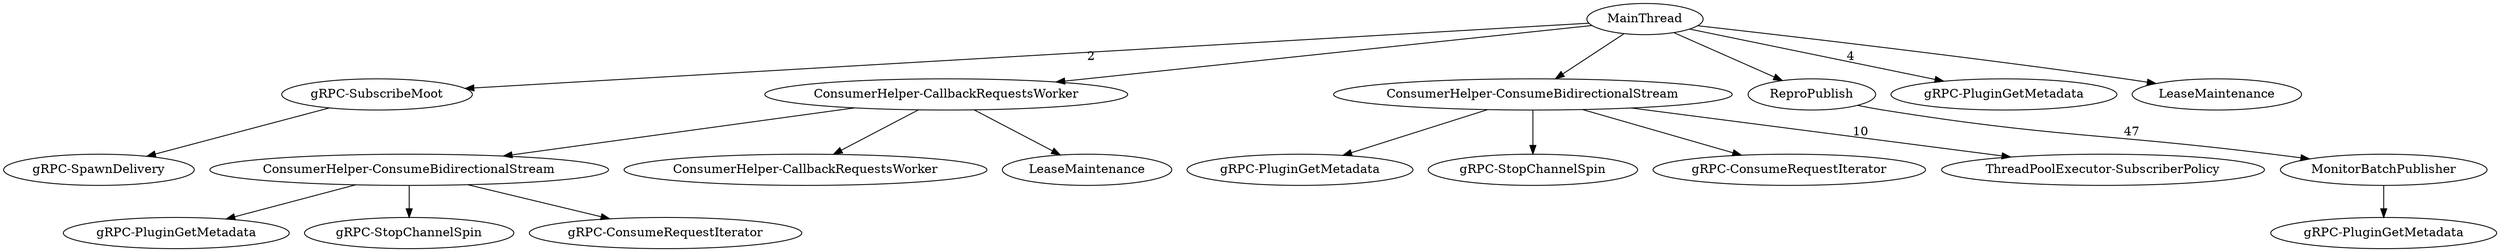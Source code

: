 digraph G {
subgraph  {
subgraph  {
}

"Thread-gRPC-SubscribeMoot" -> "Thread-gRPC-SpawnDelivery";
}

subgraph  {
}

subgraph  {
subgraph  {
}

subgraph  {
subgraph  {
}

subgraph  {
}

subgraph  {
}

"Thread-ConsumerHelper-ConsumeBidirectionalStream+" -> "Thread-gRPC-PluginGetMetadata+++++++++";
"Thread-ConsumerHelper-ConsumeBidirectionalStream+" -> "Thread-gRPC-StopChannelSpin+";
"Thread-ConsumerHelper-ConsumeBidirectionalStream+" -> "Thread-gRPC-ConsumeRequestIterator+";
}

subgraph  {
}

"Thread-ConsumerHelper-CallbackRequestsWorker" -> "Thread-ConsumerHelper-CallbackRequestsWorker+";
"Thread-ConsumerHelper-CallbackRequestsWorker" -> "Thread-ConsumerHelper-ConsumeBidirectionalStream+";
"Thread-ConsumerHelper-CallbackRequestsWorker" -> "Thread-LeaseMaintenance+";
}

subgraph  {
subgraph  {
}

subgraph  {
}

subgraph  {
}

subgraph  {
}

"Thread-ConsumerHelper-ConsumeBidirectionalStream" -> "Thread-gRPC-PluginGetMetadata++";
"Thread-ConsumerHelper-ConsumeBidirectionalStream" -> "Thread-gRPC-StopChannelSpin";
"Thread-ConsumerHelper-ConsumeBidirectionalStream" -> "Thread-gRPC-ConsumeRequestIterator";
"Thread-ConsumerHelper-ConsumeBidirectionalStream" -> "ThreadPoolExecutor-SubscriberPolicy"  [label=10];
}

subgraph  {
}

subgraph  {
subgraph  {
subgraph  {
}

"Thread-MonitorBatchPublisher" -> "Thread-gRPC-PluginGetMetadata+++";
}

"Thread-ReproPublish" -> "Thread-MonitorBatchPublisher"  [label=47];
}

MainThread -> "Thread-gRPC-SubscribeMoot"  [label=2];
MainThread -> "Thread-gRPC-PluginGetMetadata"  [label=4];
MainThread -> "Thread-ConsumerHelper-CallbackRequestsWorker";
MainThread -> "Thread-ConsumerHelper-ConsumeBidirectionalStream";
MainThread -> "Thread-LeaseMaintenance";
MainThread -> "Thread-ReproPublish";
"Thread-ConsumerHelper-ConsumeBidirectionalStream" [label="ConsumerHelper-ConsumeBidirectionalStream"];
"Thread-gRPC-PluginGetMetadata" [label="gRPC-PluginGetMetadata"];
"Thread-gRPC-ConsumeRequestIterator" [label="gRPC-ConsumeRequestIterator"];
"Thread-ConsumerHelper-CallbackRequestsWorker+" [label="ConsumerHelper-CallbackRequestsWorker"];
"Thread-MonitorBatchPublisher" [label=MonitorBatchPublisher];
"Thread-gRPC-PluginGetMetadata+++" [label="gRPC-PluginGetMetadata"];
"Thread-ReproPublish" [label=ReproPublish];
"Thread-gRPC-PluginGetMetadata+++++++++" [label="gRPC-PluginGetMetadata"];
"Thread-gRPC-SpawnDelivery" [label="gRPC-SpawnDelivery"];
"Thread-gRPC-ConsumeRequestIterator+" [label="gRPC-ConsumeRequestIterator"];
"Thread-gRPC-StopChannelSpin+" [label="gRPC-StopChannelSpin"];
"Thread-gRPC-StopChannelSpin" [label="gRPC-StopChannelSpin"];
"Thread-ConsumerHelper-CallbackRequestsWorker" [label="ConsumerHelper-CallbackRequestsWorker"];
"Thread-LeaseMaintenance" [label=LeaseMaintenance];
"Thread-gRPC-SubscribeMoot" [label="gRPC-SubscribeMoot"];
"Thread-LeaseMaintenance+" [label=LeaseMaintenance];
"Thread-ConsumerHelper-ConsumeBidirectionalStream+" [label="ConsumerHelper-ConsumeBidirectionalStream"];
"Thread-gRPC-PluginGetMetadata++" [label="gRPC-PluginGetMetadata"];
}
